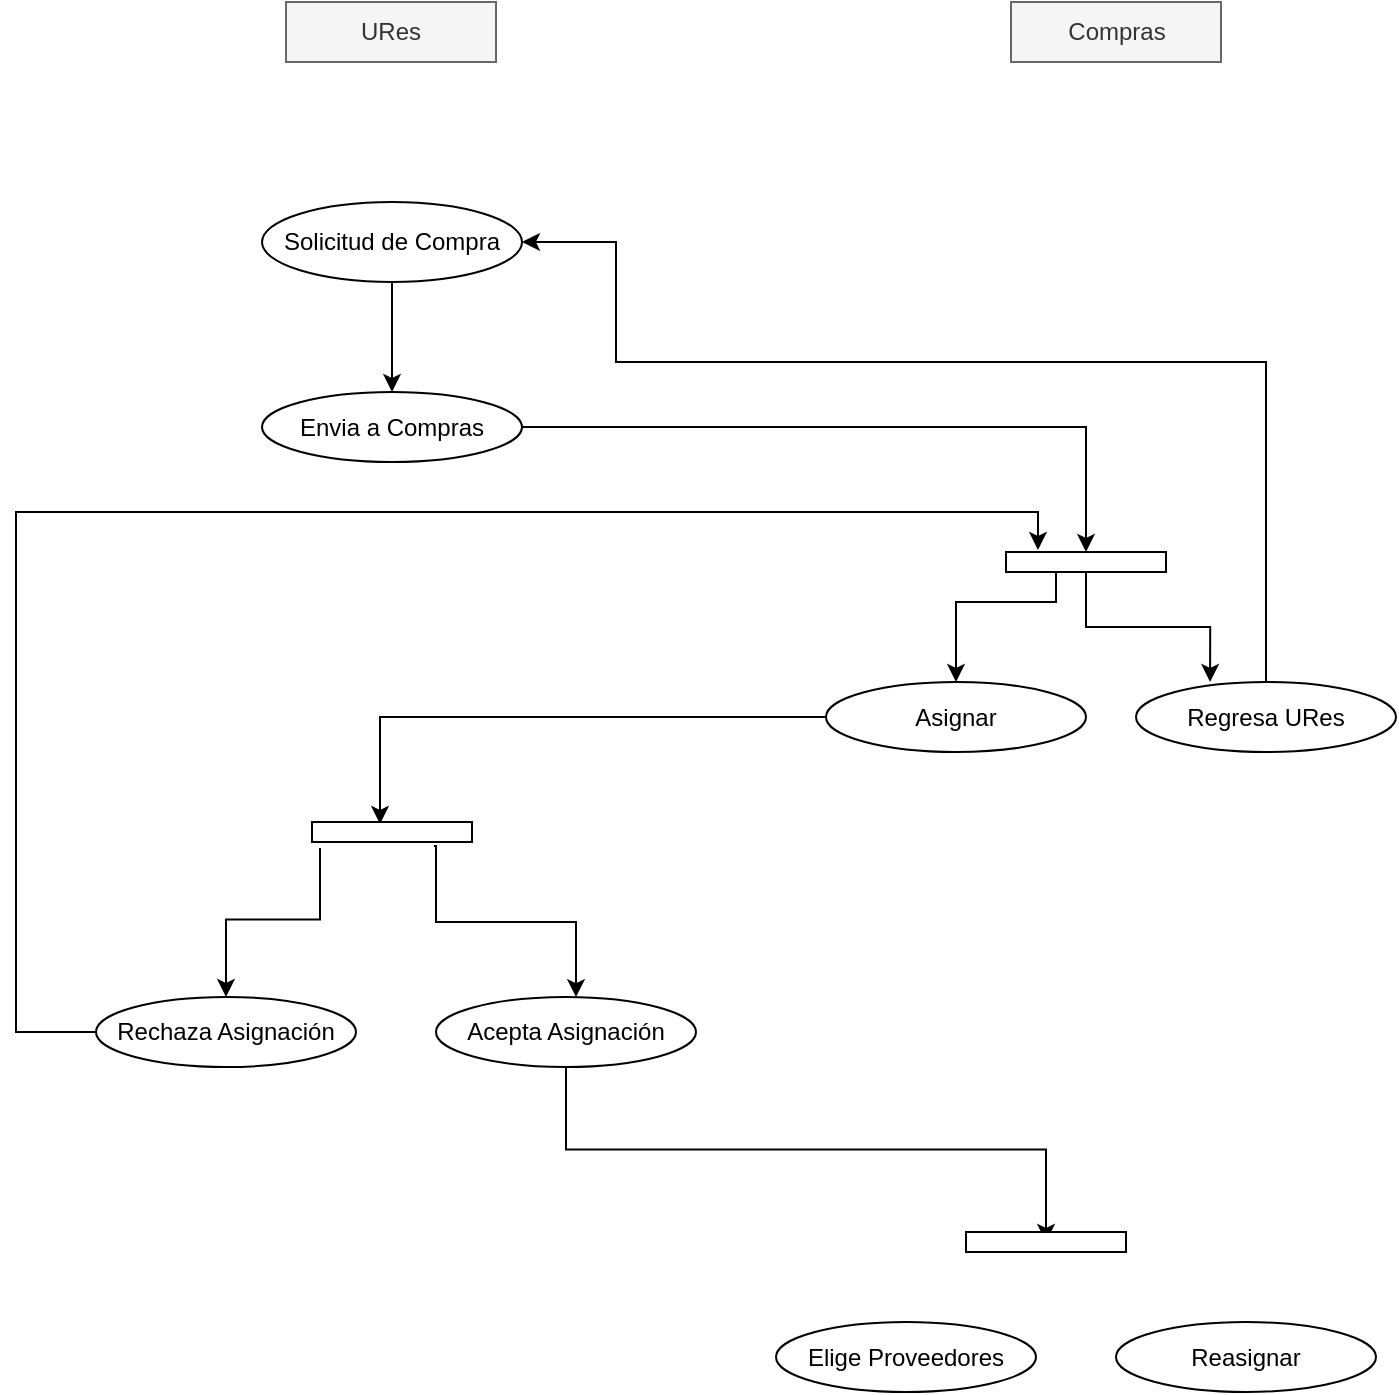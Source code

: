 <mxfile version="11.0.0" type="github"><diagram id="_S6pH7OQ6p_T5akiBH3L" name="Page-1"><mxGraphModel dx="1346" dy="616" grid="1" gridSize="10" guides="1" tooltips="1" connect="1" arrows="1" fold="1" page="0" pageScale="1" pageWidth="827" pageHeight="1169" background="none" math="0" shadow="0"><root><mxCell id="0"/><mxCell id="1" parent="0"/><mxCell id="mSJX2_BKe7hOK7B647Np-3" style="edgeStyle=orthogonalEdgeStyle;rounded=0;orthogonalLoop=1;jettySize=auto;html=1;" parent="1" source="1vLEVkyflFCgF7UIFMLY-1" target="mSJX2_BKe7hOK7B647Np-2" edge="1"><mxGeometry relative="1" as="geometry"/></mxCell><object label="Solicitud de Compra" Cuso="SOLCOMP.x" TDoc="30" Tabla="TREQCOMP" DContab="" xDContab="CNTA     TMOV    URes   Etiqx   Unids   UMed&#10;82200       0            x           x         x           x" Reglas="1. Debe estar en los primeros 10 dias del mes, (excepto registros TRSOLCUSU)" Ruta="Solicitud de Compra" id="1vLEVkyflFCgF7UIFMLY-1"><mxCell style="ellipse;whiteSpace=wrap;html=1;" parent="1" vertex="1"><mxGeometry x="33" y="110" width="130" height="40" as="geometry"/></mxCell></object><object label="URes" Rol="9100" id="jJlMNdfdE9VUrVzo2Z3c-5"><mxCell style="rounded=0;whiteSpace=wrap;html=1;fillColor=#f5f5f5;strokeColor=#666666;fontColor=#333333;" parent="1" vertex="1"><mxGeometry x="45" y="10" width="105" height="30" as="geometry"/></mxCell></object><mxCell id="6E4U1qlqD5wn5JsQJvs1-23" style="edgeStyle=orthogonalEdgeStyle;rounded=0;orthogonalLoop=1;jettySize=auto;html=1;" edge="1" parent="1" source="mSJX2_BKe7hOK7B647Np-2" target="6E4U1qlqD5wn5JsQJvs1-1"><mxGeometry relative="1" as="geometry"><mxPoint x="440" y="250" as="targetPoint"/></mxGeometry></mxCell><object label="Envia a Compras" Cuso="SOLCOMP.avFase" Ruta="Solicitud de Compra - Detalle - Enviar a Compras" Fase="0" id="mSJX2_BKe7hOK7B647Np-2"><mxCell style="ellipse;whiteSpace=wrap;html=1;" parent="1" vertex="1"><mxGeometry x="33" y="205" width="130" height="35" as="geometry"/></mxCell></object><mxCell id="6E4U1qlqD5wn5JsQJvs1-25" style="edgeStyle=orthogonalEdgeStyle;rounded=0;orthogonalLoop=1;jettySize=auto;html=1;entryX=0.285;entryY=0;entryDx=0;entryDy=0;entryPerimeter=0;" edge="1" parent="1" source="6E4U1qlqD5wn5JsQJvs1-1" target="6E4U1qlqD5wn5JsQJvs1-6"><mxGeometry relative="1" as="geometry"><mxPoint x="510" y="360" as="targetPoint"/></mxGeometry></mxCell><mxCell id="6E4U1qlqD5wn5JsQJvs1-26" style="edgeStyle=orthogonalEdgeStyle;rounded=0;orthogonalLoop=1;jettySize=auto;html=1;" edge="1" parent="1" source="6E4U1qlqD5wn5JsQJvs1-1" target="6E4U1qlqD5wn5JsQJvs1-5"><mxGeometry relative="1" as="geometry"><Array as="points"><mxPoint x="430" y="310"/><mxPoint x="380" y="310"/></Array></mxGeometry></mxCell><mxCell id="6E4U1qlqD5wn5JsQJvs1-1" value="" style="html=1;points=[];perimeter=orthogonalPerimeter;rotation=90;" vertex="1" parent="1"><mxGeometry x="440" y="250" width="10" height="80" as="geometry"/></mxCell><mxCell id="6E4U1qlqD5wn5JsQJvs1-28" style="edgeStyle=orthogonalEdgeStyle;rounded=0;orthogonalLoop=1;jettySize=auto;html=1;entryX=0.1;entryY=0.575;entryDx=0;entryDy=0;entryPerimeter=0;" edge="1" parent="1" source="6E4U1qlqD5wn5JsQJvs1-5" target="6E4U1qlqD5wn5JsQJvs1-13"><mxGeometry relative="1" as="geometry"/></mxCell><object label="Asignar" Cuso="SOLCOMP.asigna" Ruta="Solicitud de Compra - Detalle - Asignar" Fase="1" id="6E4U1qlqD5wn5JsQJvs1-5"><mxCell style="ellipse;whiteSpace=wrap;html=1;" vertex="1" parent="1"><mxGeometry x="315" y="350" width="130" height="35" as="geometry"/></mxCell></object><mxCell id="6E4U1qlqD5wn5JsQJvs1-24" style="edgeStyle=orthogonalEdgeStyle;rounded=0;orthogonalLoop=1;jettySize=auto;html=1;entryX=1;entryY=0.5;entryDx=0;entryDy=0;" edge="1" parent="1" source="6E4U1qlqD5wn5JsQJvs1-6" target="1vLEVkyflFCgF7UIFMLY-1"><mxGeometry relative="1" as="geometry"><mxPoint x="480" y="130" as="targetPoint"/><Array as="points"><mxPoint x="535" y="190"/><mxPoint x="210" y="190"/><mxPoint x="210" y="130"/></Array></mxGeometry></mxCell><object label="Regresa URes" Cuso="SOLCOMP.regURes" Ruta="Compras 2018 - Detalle - Regresar a URes" id="6E4U1qlqD5wn5JsQJvs1-6"><mxCell style="ellipse;whiteSpace=wrap;html=1;" vertex="1" parent="1"><mxGeometry x="470" y="350" width="130" height="35" as="geometry"/></mxCell></object><object label="Compras" Rol="100" id="6E4U1qlqD5wn5JsQJvs1-7"><mxCell style="rounded=0;whiteSpace=wrap;html=1;fillColor=#f5f5f5;strokeColor=#666666;fontColor=#333333;" vertex="1" parent="1"><mxGeometry x="407.5" y="10" width="105" height="30" as="geometry"/></mxCell></object><mxCell id="6E4U1qlqD5wn5JsQJvs1-29" style="edgeStyle=orthogonalEdgeStyle;rounded=0;orthogonalLoop=1;jettySize=auto;html=1;entryX=0.5;entryY=0;entryDx=0;entryDy=0;exitX=1.3;exitY=0.95;exitDx=0;exitDy=0;exitPerimeter=0;" edge="1" parent="1" source="6E4U1qlqD5wn5JsQJvs1-13" target="6E4U1qlqD5wn5JsQJvs1-16"><mxGeometry relative="1" as="geometry"/></mxCell><mxCell id="6E4U1qlqD5wn5JsQJvs1-30" style="edgeStyle=orthogonalEdgeStyle;rounded=0;orthogonalLoop=1;jettySize=auto;html=1;exitX=1.2;exitY=0.238;exitDx=0;exitDy=0;exitPerimeter=0;" edge="1" parent="1" source="6E4U1qlqD5wn5JsQJvs1-13" target="6E4U1qlqD5wn5JsQJvs1-15"><mxGeometry relative="1" as="geometry"><Array as="points"><mxPoint x="120" y="432"/><mxPoint x="120" y="470"/><mxPoint x="190" y="470"/></Array></mxGeometry></mxCell><mxCell id="6E4U1qlqD5wn5JsQJvs1-13" value="" style="html=1;points=[];perimeter=orthogonalPerimeter;rotation=90;" vertex="1" parent="1"><mxGeometry x="93" y="385" width="10" height="80" as="geometry"/></mxCell><mxCell id="6E4U1qlqD5wn5JsQJvs1-32" style="edgeStyle=orthogonalEdgeStyle;rounded=0;orthogonalLoop=1;jettySize=auto;html=1;entryX=0.5;entryY=0.5;entryDx=0;entryDy=0;entryPerimeter=0;exitX=0.5;exitY=1;exitDx=0;exitDy=0;" edge="1" parent="1" source="6E4U1qlqD5wn5JsQJvs1-15" target="6E4U1qlqD5wn5JsQJvs1-22"><mxGeometry relative="1" as="geometry"/></mxCell><object label="Acepta Asignación" Cuso="SOLCOMP.asigna" Ruta="Solicitud de Compra - Detalle - Asignar" Fase="1" id="6E4U1qlqD5wn5JsQJvs1-15"><mxCell style="ellipse;whiteSpace=wrap;html=1;" vertex="1" parent="1"><mxGeometry x="120" y="507.5" width="130" height="35" as="geometry"/></mxCell></object><mxCell id="6E4U1qlqD5wn5JsQJvs1-31" style="edgeStyle=orthogonalEdgeStyle;rounded=0;orthogonalLoop=1;jettySize=auto;html=1;entryX=-0.1;entryY=0.8;entryDx=0;entryDy=0;entryPerimeter=0;" edge="1" parent="1" source="6E4U1qlqD5wn5JsQJvs1-16" target="6E4U1qlqD5wn5JsQJvs1-1"><mxGeometry relative="1" as="geometry"><Array as="points"><mxPoint x="-90" y="525"/><mxPoint x="-90" y="265"/><mxPoint x="421" y="265"/></Array></mxGeometry></mxCell><object label="Rechaza Asignación" Cuso="SOLCOMP.asigna" Ruta="Solicitud de Compra - Detalle - Asignar" Fase="1" id="6E4U1qlqD5wn5JsQJvs1-16"><mxCell style="ellipse;whiteSpace=wrap;html=1;" vertex="1" parent="1"><mxGeometry x="-50" y="507.5" width="130" height="35" as="geometry"/></mxCell></object><mxCell id="6E4U1qlqD5wn5JsQJvs1-22" value="" style="html=1;points=[];perimeter=orthogonalPerimeter;rotation=90;" vertex="1" parent="1"><mxGeometry x="420" y="590" width="10" height="80" as="geometry"/></mxCell><object label="Reasignar" Cuso="SOLCOMP.asigna" Ruta="Solicitud de Compra - Detalle - Asignar" Fase="1" id="6E4U1qlqD5wn5JsQJvs1-33"><mxCell style="ellipse;whiteSpace=wrap;html=1;" vertex="1" parent="1"><mxGeometry x="460" y="670" width="130" height="35" as="geometry"/></mxCell></object><object label="Elige Proveedores" Cuso="SOLCOMP.asigna" Ruta="Solicitud de Compra - Detalle - Asignar" Fase="1" id="6E4U1qlqD5wn5JsQJvs1-34"><mxCell style="ellipse;whiteSpace=wrap;html=1;" vertex="1" parent="1"><mxGeometry x="290" y="670" width="130" height="35" as="geometry"/></mxCell></object></root></mxGraphModel></diagram></mxfile>